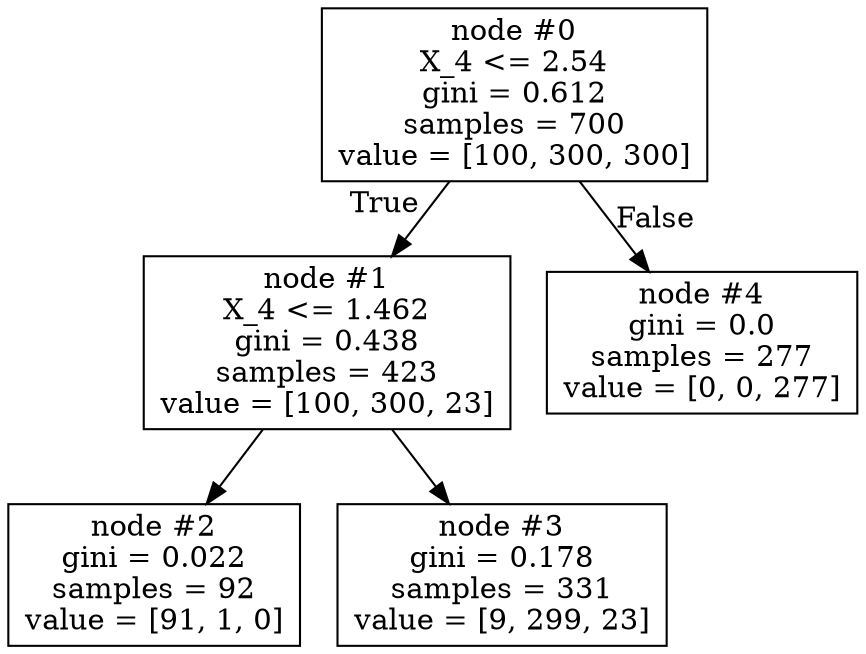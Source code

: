 digraph Tree {
node [shape=box] ;
0 [label="node #0\nX_4 <= 2.54\ngini = 0.612\nsamples = 700\nvalue = [100, 300, 300]"] ;
1 [label="node #1\nX_4 <= 1.462\ngini = 0.438\nsamples = 423\nvalue = [100, 300, 23]"] ;
0 -> 1 [labeldistance=2.5, labelangle=45, headlabel="True"] ;
2 [label="node #2\ngini = 0.022\nsamples = 92\nvalue = [91, 1, 0]"] ;
1 -> 2 ;
3 [label="node #3\ngini = 0.178\nsamples = 331\nvalue = [9, 299, 23]"] ;
1 -> 3 ;
4 [label="node #4\ngini = 0.0\nsamples = 277\nvalue = [0, 0, 277]"] ;
0 -> 4 [labeldistance=2.5, labelangle=-45, headlabel="False"] ;
}